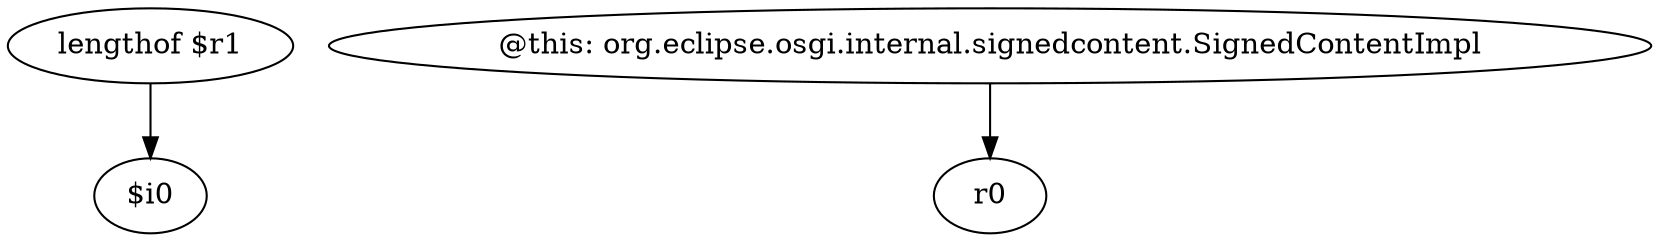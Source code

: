 digraph g {
0[label="lengthof $r1"]
1[label="$i0"]
0->1[label=""]
2[label="@this: org.eclipse.osgi.internal.signedcontent.SignedContentImpl"]
3[label="r0"]
2->3[label=""]
}